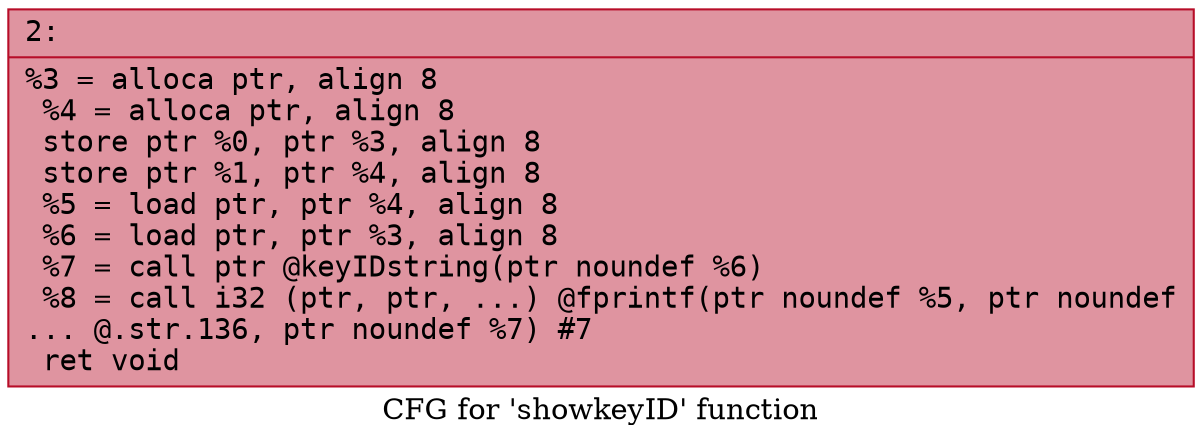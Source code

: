 digraph "CFG for 'showkeyID' function" {
	label="CFG for 'showkeyID' function";

	Node0x6000011eb610 [shape=record,color="#b70d28ff", style=filled, fillcolor="#b70d2870" fontname="Courier",label="{2:\l|  %3 = alloca ptr, align 8\l  %4 = alloca ptr, align 8\l  store ptr %0, ptr %3, align 8\l  store ptr %1, ptr %4, align 8\l  %5 = load ptr, ptr %4, align 8\l  %6 = load ptr, ptr %3, align 8\l  %7 = call ptr @keyIDstring(ptr noundef %6)\l  %8 = call i32 (ptr, ptr, ...) @fprintf(ptr noundef %5, ptr noundef\l... @.str.136, ptr noundef %7) #7\l  ret void\l}"];
}
